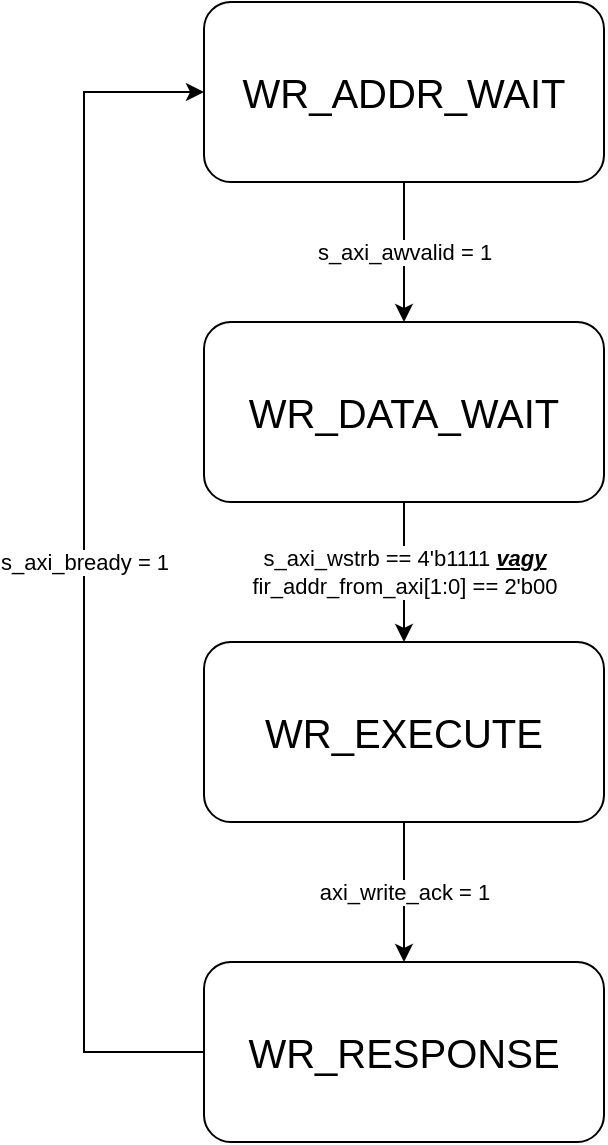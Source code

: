 <mxfile version="21.3.8" type="github">
  <diagram name="1 oldal" id="6Dwz5n17KwhEYUH6p1Jn">
    <mxGraphModel dx="431" dy="746" grid="1" gridSize="10" guides="1" tooltips="1" connect="1" arrows="1" fold="1" page="1" pageScale="1" pageWidth="827" pageHeight="1169" math="0" shadow="0">
      <root>
        <mxCell id="0" />
        <mxCell id="1" parent="0" />
        <mxCell id="ZB3OOChy158gSVUYVVuj-6" value="s_axi_awvalid = 1" style="edgeStyle=orthogonalEdgeStyle;rounded=0;orthogonalLoop=1;jettySize=auto;html=1;exitX=0.5;exitY=1;exitDx=0;exitDy=0;entryX=0.5;entryY=0;entryDx=0;entryDy=0;" edge="1" parent="1" source="ZB3OOChy158gSVUYVVuj-1" target="ZB3OOChy158gSVUYVVuj-4">
          <mxGeometry relative="1" as="geometry" />
        </mxCell>
        <mxCell id="ZB3OOChy158gSVUYVVuj-1" value="&lt;font style=&quot;font-size: 20px;&quot;&gt;WR_ADDR_WAIT&lt;/font&gt;" style="rounded=1;whiteSpace=wrap;html=1;" vertex="1" parent="1">
          <mxGeometry x="320" y="40" width="200" height="90" as="geometry" />
        </mxCell>
        <mxCell id="ZB3OOChy158gSVUYVVuj-9" style="edgeStyle=orthogonalEdgeStyle;rounded=0;orthogonalLoop=1;jettySize=auto;html=1;entryX=0;entryY=0.5;entryDx=0;entryDy=0;" edge="1" parent="1" source="ZB3OOChy158gSVUYVVuj-2" target="ZB3OOChy158gSVUYVVuj-1">
          <mxGeometry relative="1" as="geometry">
            <Array as="points">
              <mxPoint x="260" y="565" />
              <mxPoint x="260" y="85" />
            </Array>
          </mxGeometry>
        </mxCell>
        <mxCell id="ZB3OOChy158gSVUYVVuj-10" value="s_axi_bready = 1" style="edgeLabel;html=1;align=center;verticalAlign=middle;resizable=0;points=[];" vertex="1" connectable="0" parent="ZB3OOChy158gSVUYVVuj-9">
          <mxGeometry x="-0.097" y="3" relative="1" as="geometry">
            <mxPoint x="3" y="-34" as="offset" />
          </mxGeometry>
        </mxCell>
        <mxCell id="ZB3OOChy158gSVUYVVuj-2" value="&lt;font style=&quot;font-size: 20px;&quot;&gt;WR_RESPONSE&lt;/font&gt;" style="rounded=1;whiteSpace=wrap;html=1;" vertex="1" parent="1">
          <mxGeometry x="320" y="520" width="200" height="90" as="geometry" />
        </mxCell>
        <mxCell id="ZB3OOChy158gSVUYVVuj-8" value="axi_write_ack = 1" style="edgeStyle=orthogonalEdgeStyle;rounded=0;orthogonalLoop=1;jettySize=auto;html=1;exitX=0.5;exitY=1;exitDx=0;exitDy=0;entryX=0.5;entryY=0;entryDx=0;entryDy=0;" edge="1" parent="1" source="ZB3OOChy158gSVUYVVuj-3" target="ZB3OOChy158gSVUYVVuj-2">
          <mxGeometry relative="1" as="geometry" />
        </mxCell>
        <mxCell id="ZB3OOChy158gSVUYVVuj-3" value="&lt;font style=&quot;font-size: 20px;&quot;&gt;WR_EXECUTE&lt;/font&gt;" style="rounded=1;whiteSpace=wrap;html=1;" vertex="1" parent="1">
          <mxGeometry x="320" y="360" width="200" height="90" as="geometry" />
        </mxCell>
        <mxCell id="ZB3OOChy158gSVUYVVuj-7" value="s_axi_wstrb == 4&#39;b1111 &lt;b&gt;&lt;i&gt;&lt;u&gt;vagy &lt;/u&gt;&lt;/i&gt;&lt;/b&gt;&lt;br&gt;fir_addr_from_axi[1:0] == 2&#39;b00" style="edgeStyle=orthogonalEdgeStyle;rounded=0;orthogonalLoop=1;jettySize=auto;html=1;exitX=0.5;exitY=1;exitDx=0;exitDy=0;entryX=0.5;entryY=0;entryDx=0;entryDy=0;" edge="1" parent="1" source="ZB3OOChy158gSVUYVVuj-4" target="ZB3OOChy158gSVUYVVuj-3">
          <mxGeometry relative="1" as="geometry">
            <Array as="points">
              <mxPoint x="420" y="320" />
              <mxPoint x="420" y="320" />
            </Array>
            <mxPoint as="offset" />
          </mxGeometry>
        </mxCell>
        <mxCell id="ZB3OOChy158gSVUYVVuj-4" value="&lt;font style=&quot;font-size: 20px;&quot;&gt;WR_DATA_WAIT&lt;/font&gt;" style="rounded=1;whiteSpace=wrap;html=1;" vertex="1" parent="1">
          <mxGeometry x="320" y="200" width="200" height="90" as="geometry" />
        </mxCell>
      </root>
    </mxGraphModel>
  </diagram>
</mxfile>
